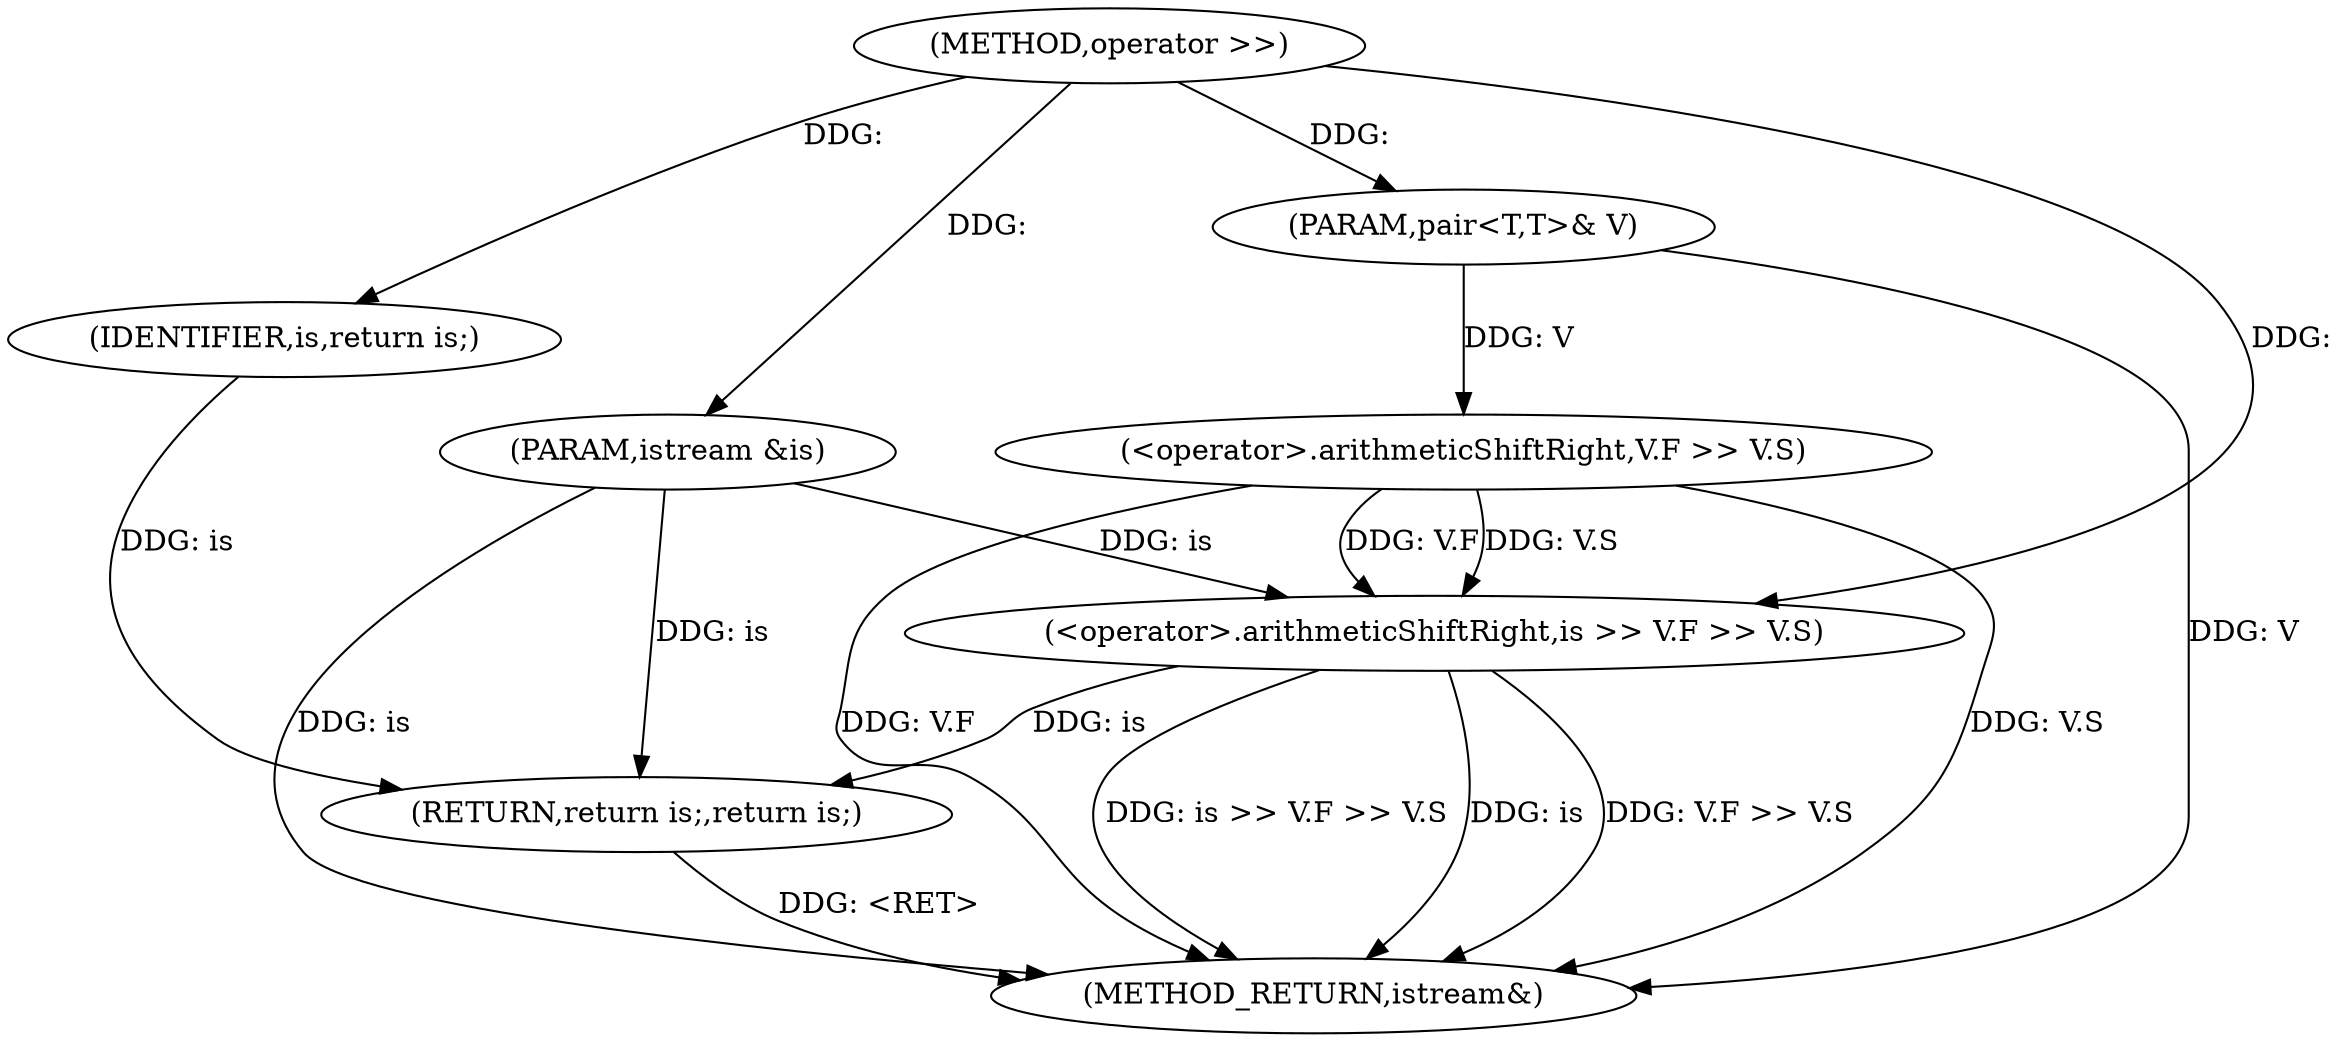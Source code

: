 digraph "operator >>" {  
"1000217" [label = "(METHOD,operator >>)" ]
"1000232" [label = "(METHOD_RETURN,istream&)" ]
"1000218" [label = "(PARAM,istream &is)" ]
"1000219" [label = "(PARAM,pair<T,T>& V)" ]
"1000221" [label = "(<operator>.arithmeticShiftRight,is >> V.F >> V.S)" ]
"1000230" [label = "(RETURN,return is;,return is;)" ]
"1000231" [label = "(IDENTIFIER,is,return is;)" ]
"1000223" [label = "(<operator>.arithmeticShiftRight,V.F >> V.S)" ]
  "1000230" -> "1000232"  [ label = "DDG: <RET>"] 
  "1000218" -> "1000232"  [ label = "DDG: is"] 
  "1000219" -> "1000232"  [ label = "DDG: V"] 
  "1000221" -> "1000232"  [ label = "DDG: is"] 
  "1000223" -> "1000232"  [ label = "DDG: V.F"] 
  "1000223" -> "1000232"  [ label = "DDG: V.S"] 
  "1000221" -> "1000232"  [ label = "DDG: V.F >> V.S"] 
  "1000221" -> "1000232"  [ label = "DDG: is >> V.F >> V.S"] 
  "1000217" -> "1000218"  [ label = "DDG: "] 
  "1000217" -> "1000219"  [ label = "DDG: "] 
  "1000231" -> "1000230"  [ label = "DDG: is"] 
  "1000221" -> "1000230"  [ label = "DDG: is"] 
  "1000218" -> "1000230"  [ label = "DDG: is"] 
  "1000218" -> "1000221"  [ label = "DDG: is"] 
  "1000217" -> "1000221"  [ label = "DDG: "] 
  "1000223" -> "1000221"  [ label = "DDG: V.F"] 
  "1000223" -> "1000221"  [ label = "DDG: V.S"] 
  "1000217" -> "1000231"  [ label = "DDG: "] 
  "1000219" -> "1000223"  [ label = "DDG: V"] 
}
